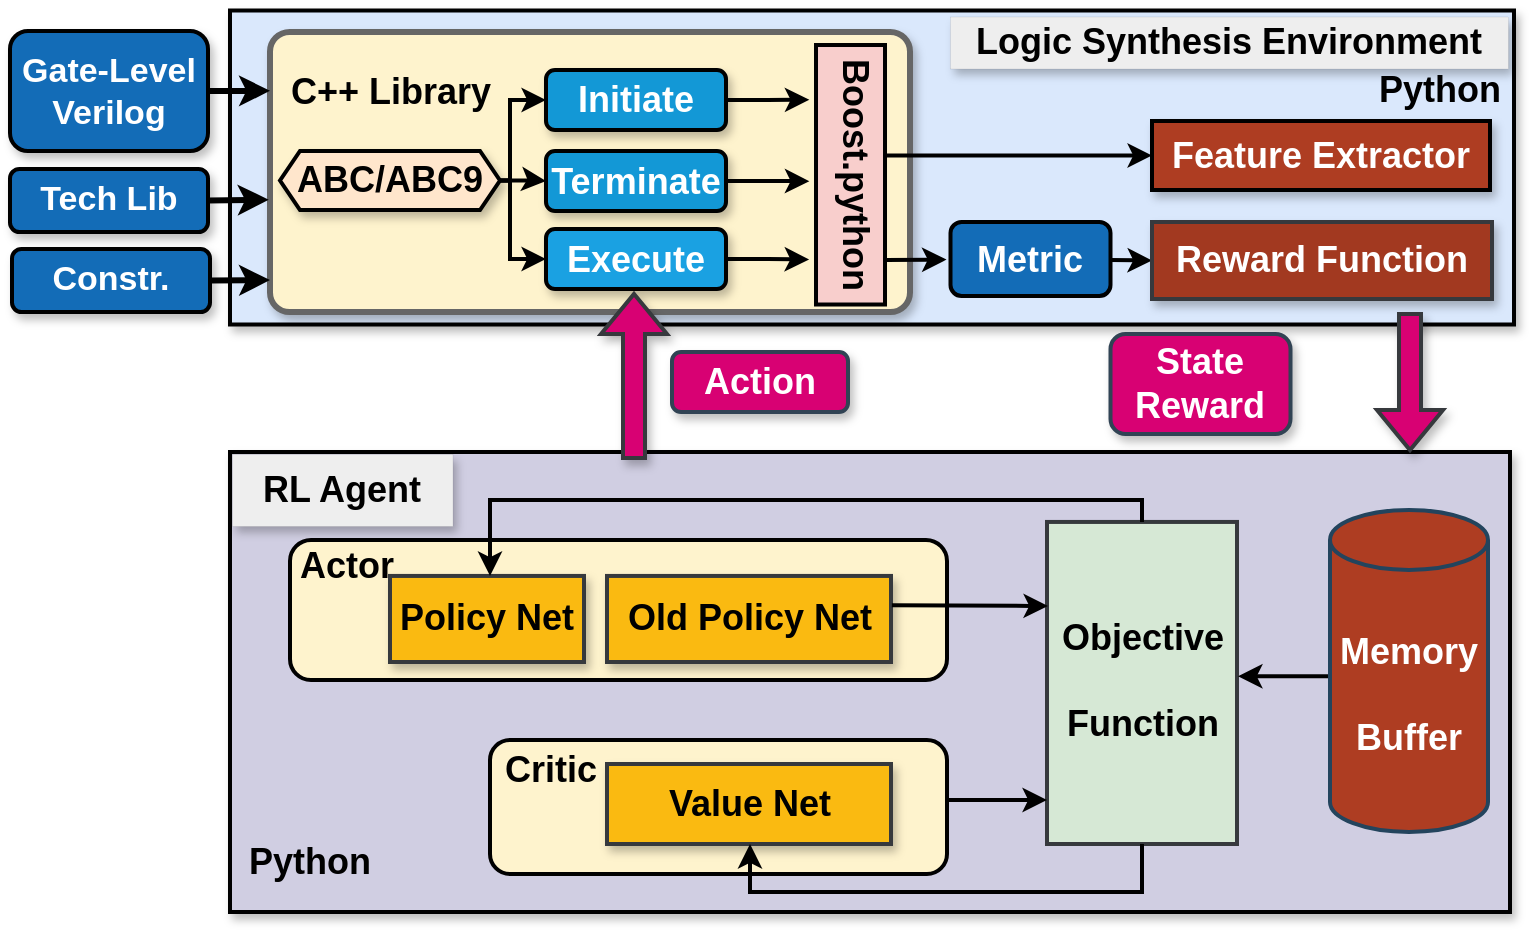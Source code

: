 <mxfile version="25.0.3">
  <diagram name="第 1 页" id="y6g35xjj4APtBhoC3D7p">
    <mxGraphModel dx="1654" dy="903" grid="1" gridSize="10" guides="1" tooltips="1" connect="1" arrows="1" fold="1" page="1" pageScale="1" pageWidth="850" pageHeight="700" math="0" shadow="0">
      <root>
        <mxCell id="0" />
        <mxCell id="1" parent="0" />
        <mxCell id="uOctNLvVrp7-WB9e10jX-1" value="&lt;font color=&quot;#ffffff&quot;&gt;&lt;b style=&quot;font-size: 17px;&quot;&gt;&lt;font style=&quot;font-size: 17px;&quot;&gt;Gate-&lt;/font&gt;&lt;/b&gt;&lt;b style=&quot;font-size: 17px; background-color: initial;&quot;&gt;Level&lt;/b&gt;&lt;/font&gt;&lt;div style=&quot;font-size: 17px;&quot;&gt;&lt;div&gt;&lt;b&gt;&lt;font color=&quot;#ffffff&quot; style=&quot;font-size: 17px;&quot;&gt;Verilog&lt;/font&gt;&lt;/b&gt;&lt;/div&gt;&lt;/div&gt;" style="rounded=1;whiteSpace=wrap;html=1;fillColor=#136cb7;strokeColor=#000000;strokeWidth=2;shadow=1;" parent="1" vertex="1">
          <mxGeometry x="50" y="69.5" width="99" height="60" as="geometry" />
        </mxCell>
        <mxCell id="uOctNLvVrp7-WB9e10jX-2" value="" style="rounded=0;whiteSpace=wrap;html=1;fillColor=#dae8fc;strokeColor=#000000;strokeWidth=2;shadow=1;" parent="1" vertex="1">
          <mxGeometry x="160" y="59.25" width="642" height="157" as="geometry" />
        </mxCell>
        <mxCell id="uOctNLvVrp7-WB9e10jX-3" value="&lt;b style=&quot;&quot;&gt;&lt;font color=&quot;#ffffff&quot; style=&quot;font-size: 18px;&quot;&gt;Feature Extractor&lt;/font&gt;&lt;/b&gt;" style="rounded=0;whiteSpace=wrap;html=1;fillColor=#ae3d22;strokeColor=#000000;strokeWidth=2;shadow=1;" parent="1" vertex="1">
          <mxGeometry x="621" y="114.5" width="169" height="34.5" as="geometry" />
        </mxCell>
        <mxCell id="mRqJrL3Eu6v0HynvB5B--16" style="rounded=0;orthogonalLoop=1;jettySize=auto;html=1;entryX=0;entryY=0.5;entryDx=0;entryDy=0;strokeWidth=2;" parent="1" source="uOctNLvVrp7-WB9e10jX-5" target="uOctNLvVrp7-WB9e10jX-6" edge="1">
          <mxGeometry relative="1" as="geometry" />
        </mxCell>
        <mxCell id="uOctNLvVrp7-WB9e10jX-5" value="&lt;font color=&quot;#ffffff&quot; size=&quot;1&quot; style=&quot;&quot;&gt;&lt;b style=&quot;font-size: 18px;&quot;&gt;Metric&lt;/b&gt;&lt;/font&gt;" style="rounded=1;whiteSpace=wrap;html=1;fillColor=#136cb7;strokeColor=#000000;strokeWidth=2;" parent="1" vertex="1">
          <mxGeometry x="520.25" y="165" width="80" height="37" as="geometry" />
        </mxCell>
        <mxCell id="uOctNLvVrp7-WB9e10jX-6" value="&lt;b style=&quot;&quot;&gt;&lt;font color=&quot;#ffffff&quot; style=&quot;font-size: 18px;&quot;&gt;Reward Function&lt;/font&gt;&lt;/b&gt;" style="rounded=0;whiteSpace=wrap;html=1;fillColor=#A23920;strokeColor=#36393d;strokeWidth=2;shadow=1;" parent="1" vertex="1">
          <mxGeometry x="621" y="165" width="170" height="38.5" as="geometry" />
        </mxCell>
        <mxCell id="uOctNLvVrp7-WB9e10jX-16" value="&lt;font size=&quot;1&quot; style=&quot;&quot;&gt;&lt;b style=&quot;font-size: 18px;&quot;&gt;Action&lt;/b&gt;&lt;/font&gt;&lt;span style=&quot;font-family: monospace; font-size: 0px; text-align: start; text-wrap: nowrap;&quot;&gt;%3CmxGraphModel%3E%3Croot%3E%3CmxCell%20id%3D%220%22%2F%3E%3CmxCell%20id%3D%221%22%20parent%3D%220%22%2F%3E%3CmxCell%20id%3D%222%22%20value%3D%22%26lt%3Bfont%20size%3D%26quot%3B1%26quot%3B%20style%3D%26quot%3B%26quot%3B%26gt%3B%26lt%3Bb%20style%3D%26quot%3Bfont-size%3A%2018px%3B%26quot%3B%26gt%3BMetric%26lt%3B%2Fb%26gt%3B%26lt%3B%2Ffont%26gt%3B%22%20style%3D%22rounded%3D1%3BwhiteSpace%3Dwrap%3Bhtml%3D1%3BfillColor%3D%23dae8fc%3BstrokeColor%3D%236c8ebf%3BstrokeWidth%3D3%3B%22%20vertex%3D%221%22%20parent%3D%221%22%3E%3CmxGeometry%20x%3D%22340%22%20y%3D%22130%22%20width%3D%22120%22%20height%3D%2250%22%20as%3D%22geometry%22%2F%3E%3C%2FmxCell%3E%3C%2Froot%3E%3C%2FmxGraphModel%3E&lt;/span&gt;" style="rounded=1;whiteSpace=wrap;html=1;fillColor=#d80173;strokeColor=#314354;strokeWidth=2;fontColor=#ffffff;shadow=1;" parent="1" vertex="1">
          <mxGeometry x="381" y="230" width="88" height="30" as="geometry" />
        </mxCell>
        <mxCell id="uOctNLvVrp7-WB9e10jX-17" value="&lt;span style=&quot;font-size: 18px;&quot;&gt;&lt;b&gt;State&lt;/b&gt;&lt;/span&gt;&lt;div&gt;&lt;span style=&quot;font-size: 18px;&quot;&gt;&lt;b&gt;Reward&lt;/b&gt;&lt;/span&gt;&lt;/div&gt;" style="rounded=1;whiteSpace=wrap;html=1;fillColor=#d80173;strokeColor=#314354;strokeWidth=2;fontColor=#ffffff;shadow=1;" parent="1" vertex="1">
          <mxGeometry x="600.25" y="221" width="90" height="50" as="geometry" />
        </mxCell>
        <mxCell id="uOctNLvVrp7-WB9e10jX-21" value="" style="rounded=0;whiteSpace=wrap;html=1;fillColor=#d0cee2;strokeColor=#000000;strokeWidth=2;shadow=1;" parent="1" vertex="1">
          <mxGeometry x="160" y="280" width="640" height="230" as="geometry" />
        </mxCell>
        <mxCell id="uOctNLvVrp7-WB9e10jX-19" value="" style="shape=flexArrow;endArrow=classic;html=1;rounded=0;strokeWidth=2;fillColor=#d80173;strokeColor=#36393d;shadow=1;" parent="1" edge="1">
          <mxGeometry width="50" height="50" relative="1" as="geometry">
            <mxPoint x="750" y="210" as="sourcePoint" />
            <mxPoint x="750" y="280" as="targetPoint" />
          </mxGeometry>
        </mxCell>
        <mxCell id="uOctNLvVrp7-WB9e10jX-23" value="&lt;font size=&quot;1&quot; style=&quot;&quot;&gt;&lt;b style=&quot;font-size: 18px;&quot;&gt;RL Agent&lt;/b&gt;&lt;/font&gt;" style="text;html=1;align=center;verticalAlign=middle;whiteSpace=wrap;rounded=0;fillColor=#eeeeee;strokeColor=#36393d;strokeWidth=0;shadow=1;" parent="1" vertex="1">
          <mxGeometry x="161" y="281" width="110.25" height="36" as="geometry" />
        </mxCell>
        <mxCell id="uOctNLvVrp7-WB9e10jX-24" value="" style="rounded=1;whiteSpace=wrap;html=1;strokeWidth=2;fillColor=#fef3cd;" parent="1" vertex="1">
          <mxGeometry x="190" y="324" width="328.5" height="70" as="geometry" />
        </mxCell>
        <mxCell id="uOctNLvVrp7-WB9e10jX-27" value="&lt;b style=&quot;&quot;&gt;&lt;font style=&quot;font-size: 18px;&quot;&gt;Policy Net&lt;/font&gt;&lt;/b&gt;" style="rounded=0;whiteSpace=wrap;html=1;fillColor=#faba11;strokeColor=#36393d;strokeWidth=2;shadow=1;" parent="1" vertex="1">
          <mxGeometry x="240" y="341.97" width="97" height="43.03" as="geometry" />
        </mxCell>
        <mxCell id="uOctNLvVrp7-WB9e10jX-28" value="&lt;b style=&quot;&quot;&gt;&lt;font style=&quot;font-size: 18px;&quot;&gt;Old Policy Net&lt;/font&gt;&lt;/b&gt;" style="rounded=0;whiteSpace=wrap;html=1;fillColor=#faba11;strokeColor=#36393d;strokeWidth=2;shadow=1;" parent="1" vertex="1">
          <mxGeometry x="348.5" y="341.97" width="142" height="43.03" as="geometry" />
        </mxCell>
        <mxCell id="uOctNLvVrp7-WB9e10jX-29" value="&lt;font style=&quot;font-size: 18px;&quot;&gt;&lt;b&gt;Objective&lt;/b&gt;&lt;/font&gt;&lt;div style=&quot;font-size: 18px;&quot;&gt;&lt;font style=&quot;font-size: 18px;&quot;&gt;&lt;b&gt;&lt;br&gt;&lt;/b&gt;&lt;/font&gt;&lt;/div&gt;&lt;div style=&quot;font-size: 18px;&quot;&gt;&lt;font style=&quot;font-size: 18px;&quot;&gt;&lt;b&gt;Function&lt;/b&gt;&lt;/font&gt;&lt;/div&gt;" style="rounded=0;whiteSpace=wrap;html=1;fillColor=#d6e8d5;strokeColor=#36393d;strokeWidth=2;" parent="1" vertex="1">
          <mxGeometry x="568.5" y="314.97" width="95" height="161.03" as="geometry" />
        </mxCell>
        <mxCell id="uOctNLvVrp7-WB9e10jX-30" value="" style="rounded=1;whiteSpace=wrap;html=1;strokeWidth=2;fillColor=#fef3cd;" parent="1" vertex="1">
          <mxGeometry x="290" y="424" width="228.5" height="67" as="geometry" />
        </mxCell>
        <mxCell id="uOctNLvVrp7-WB9e10jX-31" value="&lt;b style=&quot;&quot;&gt;&lt;font style=&quot;font-size: 18px;&quot;&gt;Value Net&lt;/font&gt;&lt;/b&gt;" style="rounded=0;whiteSpace=wrap;html=1;fillColor=#faba11;strokeColor=#36393d;strokeWidth=2;shadow=1;" parent="1" vertex="1">
          <mxGeometry x="348.5" y="436" width="142" height="40" as="geometry" />
        </mxCell>
        <mxCell id="uOctNLvVrp7-WB9e10jX-32" value="&lt;font color=&quot;#ffffff&quot; style=&quot;font-size: 18px;&quot;&gt;&lt;b&gt;Memory&lt;/b&gt;&lt;/font&gt;&lt;div style=&quot;font-size: 18px;&quot;&gt;&lt;font color=&quot;#ffffff&quot; style=&quot;font-size: 18px;&quot;&gt;&lt;b&gt;&lt;br&gt;&lt;/b&gt;&lt;/font&gt;&lt;/div&gt;&lt;div style=&quot;font-size: 18px;&quot;&gt;&lt;font color=&quot;#ffffff&quot; style=&quot;font-size: 18px;&quot;&gt;&lt;b&gt;Buffer&lt;/b&gt;&lt;/font&gt;&lt;/div&gt;" style="shape=cylinder3;whiteSpace=wrap;html=1;boundedLbl=1;backgroundOutline=1;size=15;fillColor=#ae3d22;strokeColor=#23445d;strokeWidth=2;" parent="1" vertex="1">
          <mxGeometry x="710" y="308.97" width="79" height="161.03" as="geometry" />
        </mxCell>
        <mxCell id="uOctNLvVrp7-WB9e10jX-33" value="&lt;span style=&quot;font-size: 18px;&quot;&gt;&lt;b&gt;Actor&lt;/b&gt;&lt;/span&gt;" style="text;html=1;align=center;verticalAlign=middle;whiteSpace=wrap;rounded=0;" parent="1" vertex="1">
          <mxGeometry x="178" y="322" width="81" height="30" as="geometry" />
        </mxCell>
        <mxCell id="uOctNLvVrp7-WB9e10jX-34" value="&lt;span style=&quot;font-size: 18px;&quot;&gt;&lt;b&gt;Critic&lt;/b&gt;&lt;/span&gt;" style="text;html=1;align=center;verticalAlign=middle;whiteSpace=wrap;rounded=0;" parent="1" vertex="1">
          <mxGeometry x="280" y="424" width="81" height="30" as="geometry" />
        </mxCell>
        <mxCell id="uOctNLvVrp7-WB9e10jX-35" value="" style="endArrow=classic;html=1;rounded=0;strokeWidth=2;exitX=1.003;exitY=0.341;exitDx=0;exitDy=0;exitPerimeter=0;" parent="1" source="uOctNLvVrp7-WB9e10jX-28" edge="1">
          <mxGeometry width="50" height="50" relative="1" as="geometry">
            <mxPoint x="520.5" y="326" as="sourcePoint" />
            <mxPoint x="569" y="357" as="targetPoint" />
          </mxGeometry>
        </mxCell>
        <mxCell id="uOctNLvVrp7-WB9e10jX-36" value="" style="endArrow=classic;html=1;rounded=0;strokeWidth=2;entryX=-0.004;entryY=0.225;entryDx=0;entryDy=0;entryPerimeter=0;" parent="1" edge="1">
          <mxGeometry width="50" height="50" relative="1" as="geometry">
            <mxPoint x="518.5" y="454" as="sourcePoint" />
            <mxPoint x="568.5" y="454" as="targetPoint" />
          </mxGeometry>
        </mxCell>
        <mxCell id="uOctNLvVrp7-WB9e10jX-37" value="" style="endArrow=classic;html=1;rounded=0;strokeWidth=2;exitX=0.5;exitY=0;exitDx=0;exitDy=0;edgeStyle=orthogonalEdgeStyle;" parent="1" source="uOctNLvVrp7-WB9e10jX-29" target="uOctNLvVrp7-WB9e10jX-27" edge="1">
          <mxGeometry width="50" height="50" relative="1" as="geometry">
            <mxPoint x="500.5" y="285" as="sourcePoint" />
            <mxPoint x="578.5" y="286" as="targetPoint" />
            <Array as="points">
              <mxPoint x="616" y="304" />
              <mxPoint x="290" y="304" />
            </Array>
          </mxGeometry>
        </mxCell>
        <mxCell id="uOctNLvVrp7-WB9e10jX-38" value="" style="endArrow=classic;html=1;rounded=0;strokeWidth=2;exitX=0.5;exitY=1;exitDx=0;exitDy=0;edgeStyle=orthogonalEdgeStyle;entryX=0.5;entryY=1;entryDx=0;entryDy=0;" parent="1" source="uOctNLvVrp7-WB9e10jX-29" target="uOctNLvVrp7-WB9e10jX-31" edge="1">
          <mxGeometry width="50" height="50" relative="1" as="geometry">
            <mxPoint x="633.5" y="256" as="sourcePoint" />
            <mxPoint x="249.5" y="258" as="targetPoint" />
            <Array as="points">
              <mxPoint x="616" y="500" />
              <mxPoint x="420" y="500" />
              <mxPoint x="420" y="476" />
            </Array>
          </mxGeometry>
        </mxCell>
        <mxCell id="uOctNLvVrp7-WB9e10jX-39" value="" style="endArrow=classic;html=1;rounded=0;strokeWidth=2;entryX=-0.004;entryY=0.225;entryDx=0;entryDy=0;entryPerimeter=0;" parent="1" edge="1">
          <mxGeometry width="50" height="50" relative="1" as="geometry">
            <mxPoint x="709" y="392.14" as="sourcePoint" />
            <mxPoint x="664" y="392.14" as="targetPoint" />
          </mxGeometry>
        </mxCell>
        <mxCell id="mRqJrL3Eu6v0HynvB5B--1" value="" style="rounded=1;whiteSpace=wrap;html=1;fillColor=#fef3cd;fontColor=#333333;strokeColor=#666666;strokeWidth=3;shadow=1;arcSize=7;" parent="1" vertex="1">
          <mxGeometry x="180" y="70" width="320" height="140" as="geometry" />
        </mxCell>
        <mxCell id="Z6-IWBhORdnSb49iaQ7a-1" value="&lt;b style=&quot;font-size: 18px;&quot;&gt;Logic Synthesis&amp;nbsp;&lt;/b&gt;&lt;b style=&quot;background-color: initial; font-size: 18px;&quot;&gt;Environment&lt;/b&gt;" style="text;html=1;align=center;verticalAlign=middle;whiteSpace=wrap;rounded=0;fillColor=#eeeeee;strokeColor=#36393d;strokeWidth=0;shadow=1;" parent="1" vertex="1">
          <mxGeometry x="520" y="62.25" width="279" height="26" as="geometry" />
        </mxCell>
        <mxCell id="mRqJrL3Eu6v0HynvB5B--13" style="edgeStyle=orthogonalEdgeStyle;rounded=0;orthogonalLoop=1;jettySize=auto;html=1;entryX=0;entryY=0.5;entryDx=0;entryDy=0;strokeWidth=2;" parent="1" source="uOctNLvVrp7-WB9e10jX-4" target="mRqJrL3Eu6v0HynvB5B--8" edge="1">
          <mxGeometry relative="1" as="geometry" />
        </mxCell>
        <mxCell id="mRqJrL3Eu6v0HynvB5B--14" style="edgeStyle=orthogonalEdgeStyle;rounded=0;orthogonalLoop=1;jettySize=auto;html=1;entryX=0;entryY=0.5;entryDx=0;entryDy=0;strokeWidth=2;" parent="1" source="uOctNLvVrp7-WB9e10jX-4" target="mRqJrL3Eu6v0HynvB5B--11" edge="1">
          <mxGeometry relative="1" as="geometry">
            <Array as="points">
              <mxPoint x="300" y="145" />
              <mxPoint x="300" y="184" />
            </Array>
          </mxGeometry>
        </mxCell>
        <mxCell id="uOctNLvVrp7-WB9e10jX-4" value="&lt;span style=&quot;font-size: 18px;&quot;&gt;&lt;b&gt;ABC/ABC9&lt;/b&gt;&lt;/span&gt;" style="shape=hexagon;perimeter=hexagonPerimeter2;whiteSpace=wrap;html=1;fixedSize=1;fillColor=#ffe6cc;strokeColor=#000000;strokeWidth=2;shadow=1;rounded=0;size=10;" parent="1" vertex="1">
          <mxGeometry x="185" y="129.5" width="110" height="29.5" as="geometry" />
        </mxCell>
        <mxCell id="mRqJrL3Eu6v0HynvB5B--2" value="&lt;font style=&quot;font-size: 18px;&quot;&gt;&lt;b&gt;C++ Library&lt;/b&gt;&lt;/font&gt;" style="text;html=1;align=center;verticalAlign=middle;whiteSpace=wrap;rounded=0;" parent="1" vertex="1">
          <mxGeometry x="187.5" y="84.5" width="105" height="30" as="geometry" />
        </mxCell>
        <mxCell id="mRqJrL3Eu6v0HynvB5B--3" value="&lt;font style=&quot;font-size: 18px;&quot;&gt;&lt;b&gt;Python&lt;/b&gt;&lt;/font&gt;" style="text;html=1;align=center;verticalAlign=middle;whiteSpace=wrap;rounded=0;" parent="1" vertex="1">
          <mxGeometry x="735" y="84.25" width="60" height="30" as="geometry" />
        </mxCell>
        <mxCell id="mRqJrL3Eu6v0HynvB5B--12" style="edgeStyle=orthogonalEdgeStyle;rounded=0;orthogonalLoop=1;jettySize=auto;html=1;entryX=1;entryY=0.5;entryDx=0;entryDy=0;startArrow=classic;startFill=1;endArrow=none;endFill=0;strokeWidth=2;" parent="1" source="mRqJrL3Eu6v0HynvB5B--7" target="uOctNLvVrp7-WB9e10jX-4" edge="1">
          <mxGeometry relative="1" as="geometry">
            <Array as="points">
              <mxPoint x="300" y="104" />
              <mxPoint x="300" y="145" />
            </Array>
          </mxGeometry>
        </mxCell>
        <mxCell id="mRqJrL3Eu6v0HynvB5B--7" value="&lt;b style=&quot;font-size: 18px;&quot;&gt;Initiate&lt;/b&gt;" style="rounded=1;whiteSpace=wrap;html=1;fillColor=#1398d6;strokeColor=#000000;strokeWidth=2;shadow=1;fontColor=#ffffff;" parent="1" vertex="1">
          <mxGeometry x="318" y="89" width="90" height="30" as="geometry" />
        </mxCell>
        <mxCell id="mRqJrL3Eu6v0HynvB5B--8" value="&lt;b style=&quot;font-size: 18px;&quot;&gt;Terminate&lt;/b&gt;" style="rounded=1;whiteSpace=wrap;html=1;fillColor=#1398d6;strokeColor=#000000;strokeWidth=2;shadow=1;fontColor=#ffffff;" parent="1" vertex="1">
          <mxGeometry x="318" y="129.5" width="90" height="30" as="geometry" />
        </mxCell>
        <mxCell id="mRqJrL3Eu6v0HynvB5B--11" value="&lt;b style=&quot;font-size: 18px;&quot;&gt;Execute&lt;/b&gt;" style="rounded=1;whiteSpace=wrap;html=1;fillColor=#1aa1e2;strokeColor=#000000;strokeWidth=2;shadow=1;fontColor=#ffffff;" parent="1" vertex="1">
          <mxGeometry x="318" y="168.5" width="90" height="30" as="geometry" />
        </mxCell>
        <mxCell id="mRqJrL3Eu6v0HynvB5B--17" style="rounded=0;orthogonalLoop=1;jettySize=auto;html=1;endArrow=none;endFill=0;startArrow=classic;startFill=1;strokeWidth=2;" parent="1" edge="1">
          <mxGeometry relative="1" as="geometry">
            <mxPoint x="518.25" y="183.785" as="sourcePoint" />
            <mxPoint x="488" y="184" as="targetPoint" />
          </mxGeometry>
        </mxCell>
        <mxCell id="mRqJrL3Eu6v0HynvB5B--18" style="rounded=0;orthogonalLoop=1;jettySize=auto;html=1;strokeWidth=2;startArrow=classic;startFill=1;endArrow=none;endFill=0;exitX=0;exitY=0.5;exitDx=0;exitDy=0;entryX=0.018;entryY=0.606;entryDx=0;entryDy=0;entryPerimeter=0;" parent="1" source="uOctNLvVrp7-WB9e10jX-3" target="mRqJrL3Eu6v0HynvB5B--5" edge="1">
          <mxGeometry relative="1" as="geometry">
            <mxPoint x="570" y="129.5" as="sourcePoint" />
            <mxPoint x="490" y="129.5" as="targetPoint" />
          </mxGeometry>
        </mxCell>
        <mxCell id="mRqJrL3Eu6v0HynvB5B--20" style="edgeStyle=orthogonalEdgeStyle;rounded=0;orthogonalLoop=1;jettySize=auto;html=1;entryX=-0.008;entryY=0.281;entryDx=0;entryDy=0;entryPerimeter=0;strokeWidth=2;" parent="1" source="mRqJrL3Eu6v0HynvB5B--7" edge="1">
          <mxGeometry relative="1" as="geometry">
            <mxPoint x="449.68" y="103.84" as="targetPoint" />
          </mxGeometry>
        </mxCell>
        <mxCell id="mRqJrL3Eu6v0HynvB5B--21" style="edgeStyle=orthogonalEdgeStyle;rounded=0;orthogonalLoop=1;jettySize=auto;html=1;entryX=-0.008;entryY=0.572;entryDx=0;entryDy=0;entryPerimeter=0;strokeWidth=2;" parent="1" source="mRqJrL3Eu6v0HynvB5B--8" edge="1">
          <mxGeometry relative="1" as="geometry">
            <mxPoint x="449.68" y="144.58" as="targetPoint" />
          </mxGeometry>
        </mxCell>
        <mxCell id="mRqJrL3Eu6v0HynvB5B--22" style="edgeStyle=orthogonalEdgeStyle;rounded=0;orthogonalLoop=1;jettySize=auto;html=1;entryX=-0.011;entryY=0.852;entryDx=0;entryDy=0;entryPerimeter=0;strokeWidth=2;" parent="1" source="mRqJrL3Eu6v0HynvB5B--11" edge="1">
          <mxGeometry relative="1" as="geometry">
            <mxPoint x="449.56" y="183.78" as="targetPoint" />
          </mxGeometry>
        </mxCell>
        <mxCell id="mRqJrL3Eu6v0HynvB5B--23" value="&lt;font style=&quot;font-size: 18px;&quot;&gt;&lt;b&gt;Python&lt;/b&gt;&lt;/font&gt;" style="text;html=1;align=center;verticalAlign=middle;whiteSpace=wrap;rounded=0;" parent="1" vertex="1">
          <mxGeometry x="170" y="470" width="60" height="30" as="geometry" />
        </mxCell>
        <mxCell id="uOctNLvVrp7-WB9e10jX-20" value="" style="shape=flexArrow;endArrow=classic;html=1;rounded=0;strokeWidth=2;fillColor=#d80173;strokeColor=#36393d;shadow=1;" parent="1" edge="1">
          <mxGeometry width="50" height="50" relative="1" as="geometry">
            <mxPoint x="362" y="284" as="sourcePoint" />
            <mxPoint x="362" y="200" as="targetPoint" />
          </mxGeometry>
        </mxCell>
        <mxCell id="uOctNLvVrp7-WB9e10jX-7" value="" style="endArrow=classic;html=1;rounded=0;strokeWidth=3;entryX=-0.004;entryY=0.225;entryDx=0;entryDy=0;entryPerimeter=0;exitX=1;exitY=0.5;exitDx=0;exitDy=0;" parent="1" source="uOctNLvVrp7-WB9e10jX-1" edge="1">
          <mxGeometry width="50" height="50" relative="1" as="geometry">
            <mxPoint x="122" y="99" as="sourcePoint" />
            <mxPoint x="180.0" y="99.41" as="targetPoint" />
          </mxGeometry>
        </mxCell>
        <mxCell id="PPSa7iiMIstqjjVd7r5D-7" value="" style="rounded=0;whiteSpace=wrap;html=1;fillColor=#f8cecc;strokeColor=#000000;strokeWidth=2;rotation=90;" vertex="1" parent="1">
          <mxGeometry x="405.38" y="124.13" width="129.75" height="34.5" as="geometry" />
        </mxCell>
        <mxCell id="mRqJrL3Eu6v0HynvB5B--5" value="&lt;b style=&quot;font-size: 18px;&quot;&gt;Boost.python&lt;/b&gt;" style="text;html=1;align=center;verticalAlign=middle;whiteSpace=wrap;rounded=0;direction=south;rotation=90;" parent="1" vertex="1">
          <mxGeometry x="427" y="129" width="92" height="25" as="geometry" />
        </mxCell>
        <mxCell id="PPSa7iiMIstqjjVd7r5D-18" value="&lt;font color=&quot;#ffffff&quot;&gt;&lt;span style=&quot;font-size: 17px;&quot;&gt;&lt;b&gt;Tech Lib&lt;/b&gt;&lt;/span&gt;&lt;/font&gt;" style="rounded=1;whiteSpace=wrap;html=1;fillColor=#136cb7;strokeColor=#000000;strokeWidth=2;shadow=1;" vertex="1" parent="1">
          <mxGeometry x="50" y="138.5" width="99" height="31.5" as="geometry" />
        </mxCell>
        <mxCell id="PPSa7iiMIstqjjVd7r5D-19" value="" style="endArrow=classic;html=1;rounded=0;strokeWidth=3;entryX=-0.002;entryY=0.599;entryDx=0;entryDy=0;entryPerimeter=0;exitX=1;exitY=0.5;exitDx=0;exitDy=0;" edge="1" parent="1" source="PPSa7iiMIstqjjVd7r5D-18" target="mRqJrL3Eu6v0HynvB5B--1">
          <mxGeometry width="50" height="50" relative="1" as="geometry">
            <mxPoint x="122" y="168" as="sourcePoint" />
            <mxPoint x="180.0" y="168.41" as="targetPoint" />
          </mxGeometry>
        </mxCell>
        <mxCell id="PPSa7iiMIstqjjVd7r5D-22" value="&lt;font color=&quot;#ffffff&quot;&gt;&lt;span style=&quot;font-size: 17px;&quot;&gt;&lt;b&gt;Constr.&lt;/b&gt;&lt;/span&gt;&lt;/font&gt;" style="rounded=1;whiteSpace=wrap;html=1;fillColor=#136cb7;strokeColor=#000000;strokeWidth=2;shadow=1;" vertex="1" parent="1">
          <mxGeometry x="51" y="178.5" width="99" height="31.5" as="geometry" />
        </mxCell>
        <mxCell id="PPSa7iiMIstqjjVd7r5D-23" value="" style="endArrow=classic;html=1;rounded=0;strokeWidth=3;entryX=-0.002;entryY=0.599;entryDx=0;entryDy=0;entryPerimeter=0;exitX=1;exitY=0.5;exitDx=0;exitDy=0;" edge="1" parent="1" source="PPSa7iiMIstqjjVd7r5D-22">
          <mxGeometry width="50" height="50" relative="1" as="geometry">
            <mxPoint x="123" y="208" as="sourcePoint" />
            <mxPoint x="180" y="194" as="targetPoint" />
          </mxGeometry>
        </mxCell>
      </root>
    </mxGraphModel>
  </diagram>
</mxfile>
